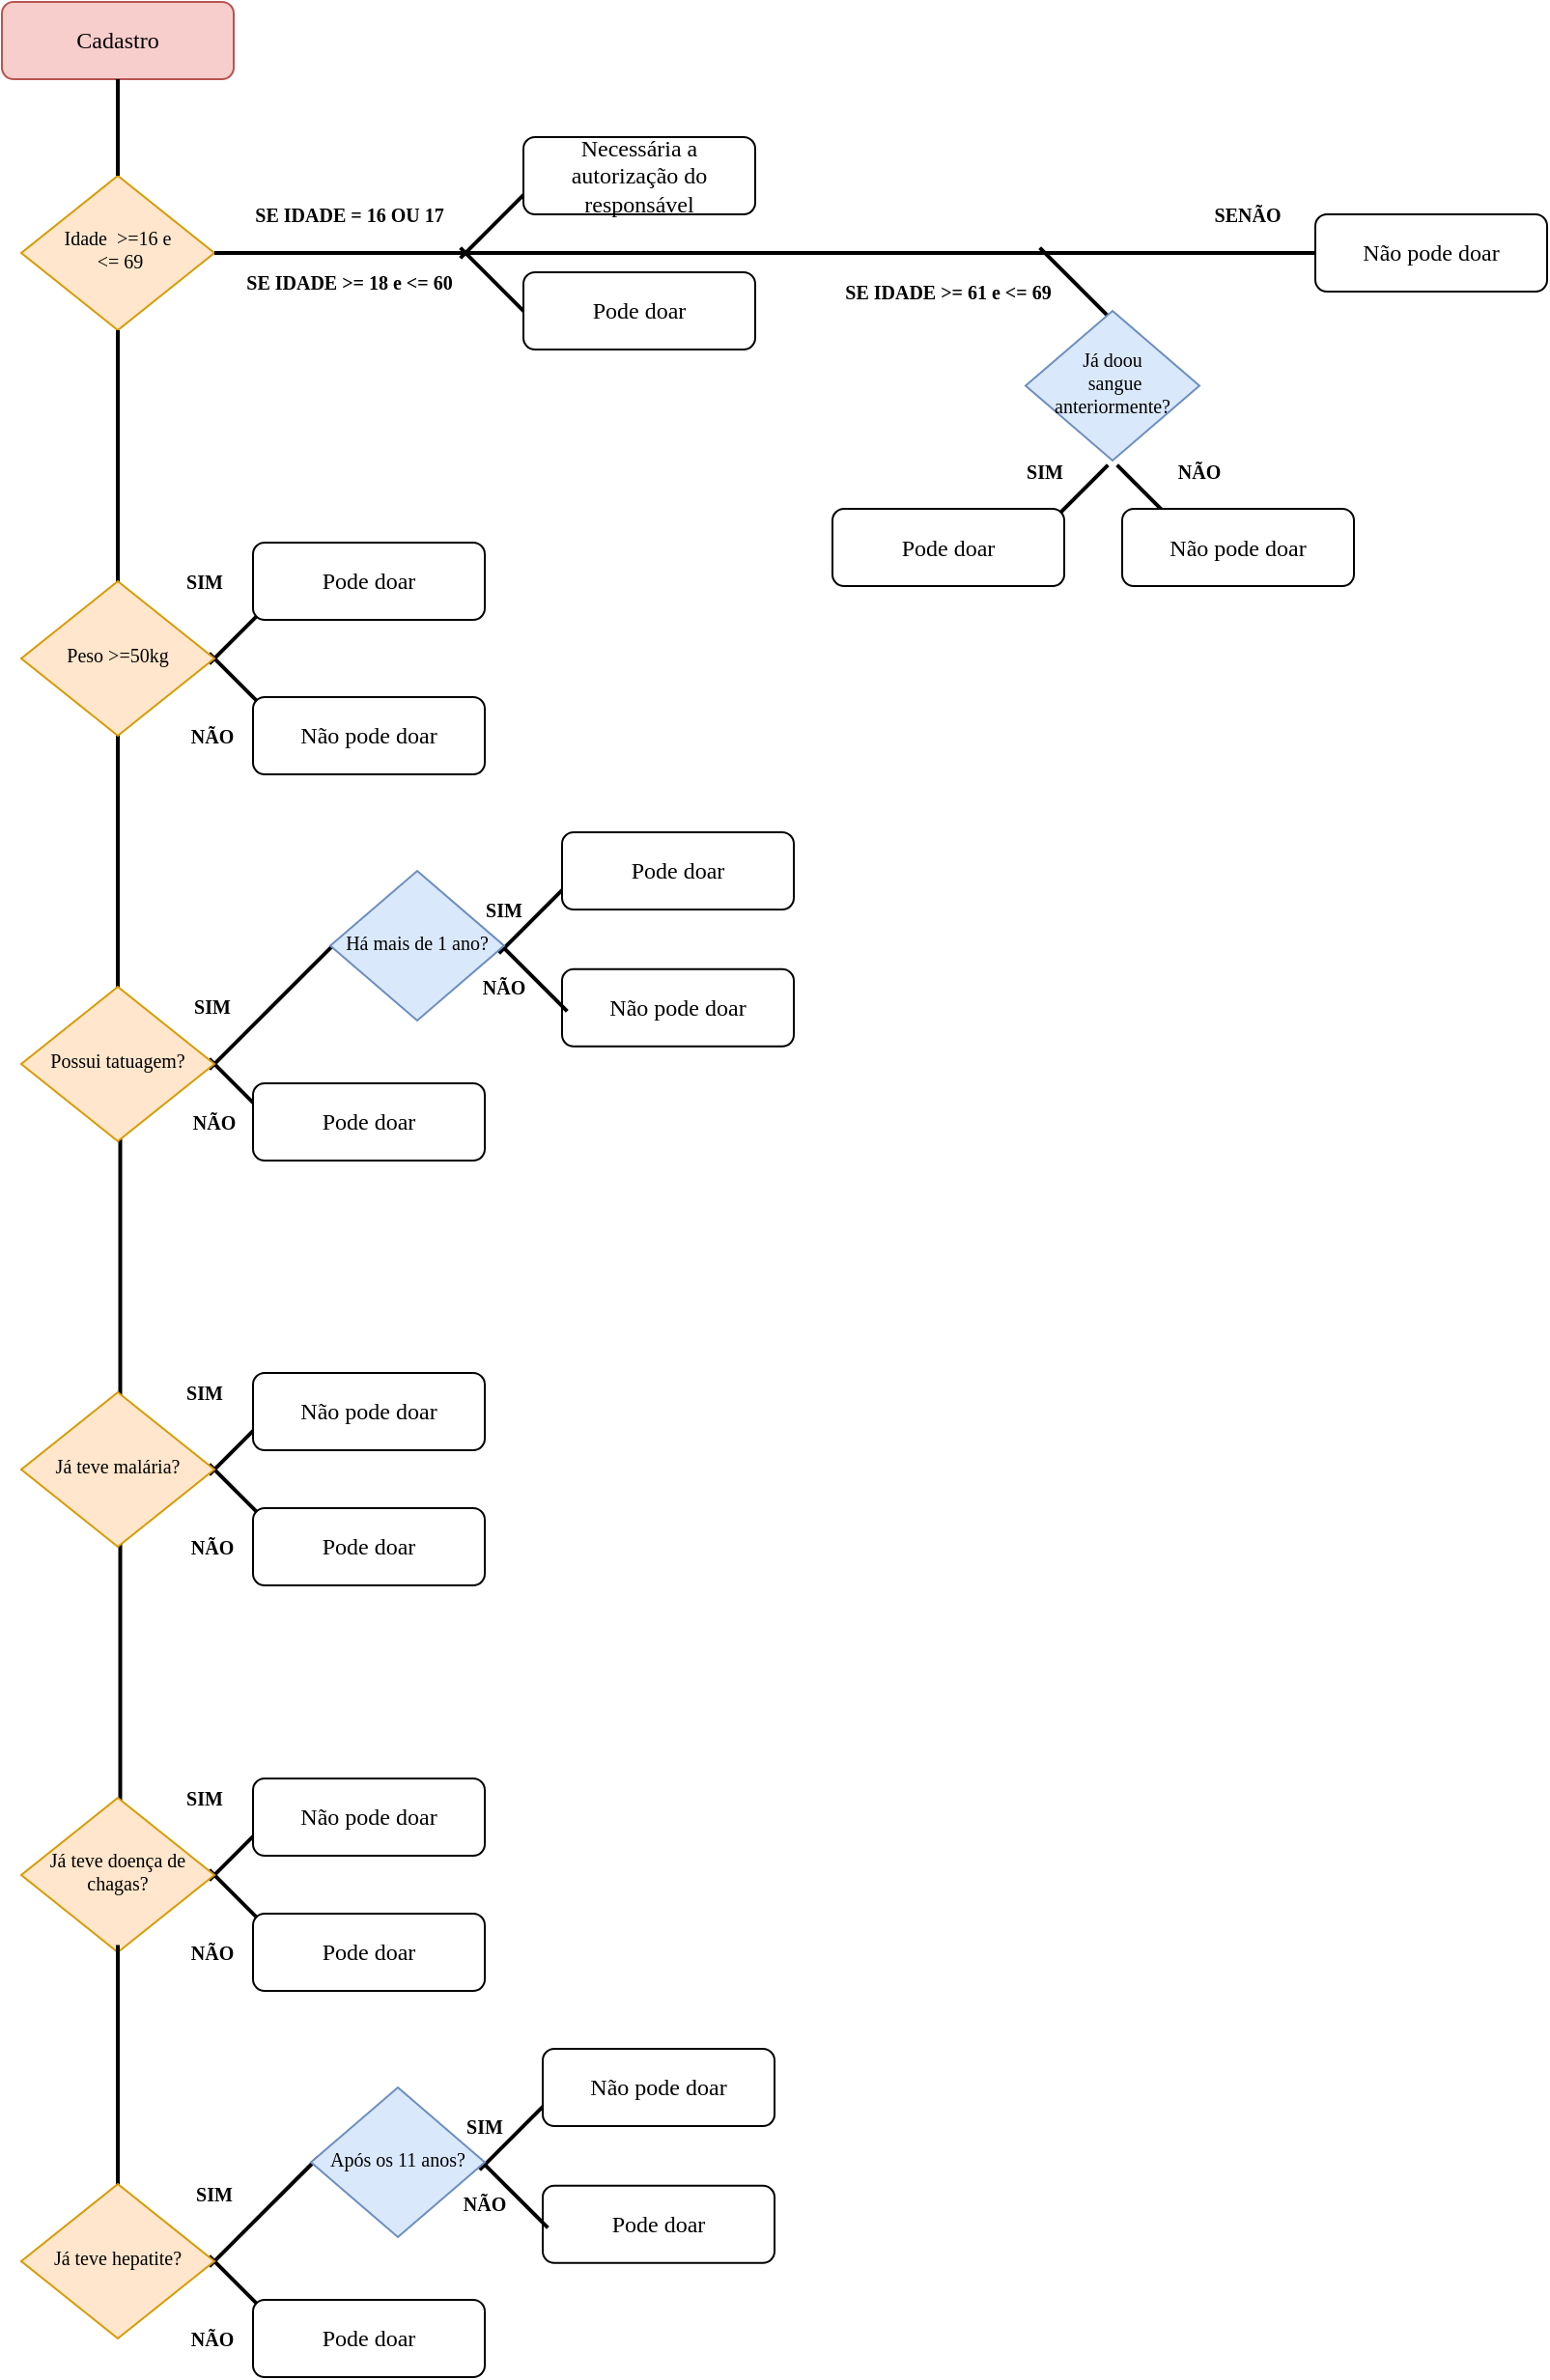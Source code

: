<mxfile version="20.2.7" type="github">
  <diagram id="C5RBs43oDa-KdzZeNtuy" name="Page-1">
    <mxGraphModel dx="1422" dy="794" grid="1" gridSize="10" guides="1" tooltips="1" connect="1" arrows="1" fold="1" page="1" pageScale="1" pageWidth="500000" pageHeight="500000" math="0" shadow="0">
      <root>
        <mxCell id="WIyWlLk6GJQsqaUBKTNV-0" />
        <mxCell id="WIyWlLk6GJQsqaUBKTNV-1" parent="WIyWlLk6GJQsqaUBKTNV-0" />
        <mxCell id="WIyWlLk6GJQsqaUBKTNV-3" value="Cadastro" style="rounded=1;whiteSpace=wrap;html=1;fontSize=12;glass=0;strokeWidth=1;shadow=0;fillColor=#f8cecc;strokeColor=#b85450;fontFamily=Montserrat;1,300&amp;family=Montserrat:wght@200&amp;family=Sanchez&amp;display=swap&quot; rel=&quot;stylesheet&quot;&gt;;" parent="WIyWlLk6GJQsqaUBKTNV-1" vertex="1">
          <mxGeometry x="160" y="80" width="120" height="40" as="geometry" />
        </mxCell>
        <mxCell id="WIyWlLk6GJQsqaUBKTNV-6" value="Idade&amp;nbsp; &amp;gt;=16 e&lt;br&gt;&amp;nbsp;&amp;lt;= 69" style="rhombus;whiteSpace=wrap;html=1;shadow=0;fontFamily=Montserrat;fontSize=10;align=center;strokeWidth=1;spacing=6;spacingTop=-4;fillColor=#ffe6cc;strokeColor=#d79b00;" parent="WIyWlLk6GJQsqaUBKTNV-1" vertex="1">
          <mxGeometry x="170" y="170" width="100" height="80" as="geometry" />
        </mxCell>
        <mxCell id="_vc62bu4L6rgQ7pUkIKq-5" value="" style="line;strokeWidth=2;html=1;fontSize=10;rotation=90;fontFamily=Montserrat;" vertex="1" parent="WIyWlLk6GJQsqaUBKTNV-1">
          <mxGeometry x="195" y="140" width="50" height="10" as="geometry" />
        </mxCell>
        <mxCell id="_vc62bu4L6rgQ7pUkIKq-12" value="" style="line;strokeWidth=2;html=1;fontSize=10;rotation=90;fontFamily=Montserrat;" vertex="1" parent="WIyWlLk6GJQsqaUBKTNV-1">
          <mxGeometry x="151.25" y="313.75" width="137.5" height="10" as="geometry" />
        </mxCell>
        <mxCell id="_vc62bu4L6rgQ7pUkIKq-15" value="" style="line;strokeWidth=2;html=1;fontSize=10;rotation=-45;fontFamily=Montserrat;" vertex="1" parent="WIyWlLk6GJQsqaUBKTNV-1">
          <mxGeometry x="260" y="400" width="50" height="10" as="geometry" />
        </mxCell>
        <mxCell id="_vc62bu4L6rgQ7pUkIKq-16" value="" style="line;strokeWidth=2;html=1;fontSize=10;rotation=45;fontFamily=Montserrat;" vertex="1" parent="WIyWlLk6GJQsqaUBKTNV-1">
          <mxGeometry x="260" y="430" width="50" height="10" as="geometry" />
        </mxCell>
        <mxCell id="_vc62bu4L6rgQ7pUkIKq-17" value="SIM" style="text;html=1;strokeColor=none;fillColor=none;align=center;verticalAlign=middle;whiteSpace=wrap;rounded=0;fontSize=10;fontFamily=Montserrat;fontStyle=1" vertex="1" parent="WIyWlLk6GJQsqaUBKTNV-1">
          <mxGeometry x="245" y="370" width="40" height="20" as="geometry" />
        </mxCell>
        <mxCell id="_vc62bu4L6rgQ7pUkIKq-18" value="NÃO" style="text;html=1;strokeColor=none;fillColor=none;align=center;verticalAlign=middle;whiteSpace=wrap;rounded=0;fontSize=10;fontFamily=Montserrat;fontStyle=1" vertex="1" parent="WIyWlLk6GJQsqaUBKTNV-1">
          <mxGeometry x="248.75" y="450" width="40" height="20" as="geometry" />
        </mxCell>
        <mxCell id="_vc62bu4L6rgQ7pUkIKq-19" value="Pode doar" style="rounded=1;whiteSpace=wrap;html=1;fontSize=12;glass=0;strokeWidth=1;shadow=0;fontFamily=Montserrat;" vertex="1" parent="WIyWlLk6GJQsqaUBKTNV-1">
          <mxGeometry x="290" y="360" width="120" height="40" as="geometry" />
        </mxCell>
        <mxCell id="_vc62bu4L6rgQ7pUkIKq-20" value="Não pode doar" style="rounded=1;whiteSpace=wrap;html=1;fontSize=12;glass=0;strokeWidth=1;shadow=0;fontFamily=Montserrat;" vertex="1" parent="WIyWlLk6GJQsqaUBKTNV-1">
          <mxGeometry x="290" y="440" width="120" height="40" as="geometry" />
        </mxCell>
        <mxCell id="_vc62bu4L6rgQ7pUkIKq-21" value="" style="line;strokeWidth=2;html=1;fontSize=10;rotation=0;fontFamily=Montserrat;fontStyle=0" vertex="1" parent="WIyWlLk6GJQsqaUBKTNV-1">
          <mxGeometry x="270" y="205" width="570" height="10" as="geometry" />
        </mxCell>
        <mxCell id="_vc62bu4L6rgQ7pUkIKq-22" value="" style="line;strokeWidth=2;html=1;fontSize=10;rotation=-225;fontFamily=Montserrat;" vertex="1" parent="WIyWlLk6GJQsqaUBKTNV-1">
          <mxGeometry x="390" y="190" width="50" height="10" as="geometry" />
        </mxCell>
        <mxCell id="_vc62bu4L6rgQ7pUkIKq-24" value="" style="line;strokeWidth=2;html=1;fontSize=10;rotation=-135;fontFamily=Montserrat;" vertex="1" parent="WIyWlLk6GJQsqaUBKTNV-1">
          <mxGeometry x="390" y="220" width="50" height="10" as="geometry" />
        </mxCell>
        <mxCell id="_vc62bu4L6rgQ7pUkIKq-25" value="SE IDADE = 16 OU 17" style="text;html=1;strokeColor=none;fillColor=none;align=center;verticalAlign=middle;whiteSpace=wrap;rounded=0;fontSize=10;fontFamily=Montserrat;fontStyle=1" vertex="1" parent="WIyWlLk6GJQsqaUBKTNV-1">
          <mxGeometry x="280" y="180" width="120" height="20" as="geometry" />
        </mxCell>
        <mxCell id="_vc62bu4L6rgQ7pUkIKq-26" value="SE IDADE &amp;gt;= 18 e &amp;lt;= 60" style="text;html=1;strokeColor=none;fillColor=none;align=center;verticalAlign=middle;whiteSpace=wrap;rounded=0;fontSize=10;fontFamily=Montserrat;fontStyle=1" vertex="1" parent="WIyWlLk6GJQsqaUBKTNV-1">
          <mxGeometry x="280" y="215" width="120" height="20" as="geometry" />
        </mxCell>
        <mxCell id="_vc62bu4L6rgQ7pUkIKq-27" value="Pode doar" style="rounded=1;whiteSpace=wrap;html=1;fontSize=12;glass=0;strokeWidth=1;shadow=0;fontFamily=Montserrat;" vertex="1" parent="WIyWlLk6GJQsqaUBKTNV-1">
          <mxGeometry x="430" y="220" width="120" height="40" as="geometry" />
        </mxCell>
        <mxCell id="_vc62bu4L6rgQ7pUkIKq-28" value="Necessária a autorização do responsável" style="rounded=1;whiteSpace=wrap;html=1;fontSize=12;glass=0;strokeWidth=1;shadow=0;fontFamily=Montserrat;" vertex="1" parent="WIyWlLk6GJQsqaUBKTNV-1">
          <mxGeometry x="430" y="150" width="120" height="40" as="geometry" />
        </mxCell>
        <mxCell id="_vc62bu4L6rgQ7pUkIKq-30" value="SENÃO" style="text;html=1;strokeColor=none;fillColor=none;align=center;verticalAlign=middle;whiteSpace=wrap;rounded=0;fontSize=10;fontFamily=Montserrat;fontStyle=1" vertex="1" parent="WIyWlLk6GJQsqaUBKTNV-1">
          <mxGeometry x="770" y="180" width="70" height="20" as="geometry" />
        </mxCell>
        <mxCell id="_vc62bu4L6rgQ7pUkIKq-32" value="Não pode doar" style="rounded=1;whiteSpace=wrap;html=1;fontSize=12;glass=0;strokeWidth=1;shadow=0;fontFamily=Montserrat;" vertex="1" parent="WIyWlLk6GJQsqaUBKTNV-1">
          <mxGeometry x="840" y="190" width="120" height="40" as="geometry" />
        </mxCell>
        <mxCell id="_vc62bu4L6rgQ7pUkIKq-38" value="" style="line;strokeWidth=2;html=1;fontSize=10;rotation=-135;fontFamily=Montserrat;" vertex="1" parent="WIyWlLk6GJQsqaUBKTNV-1">
          <mxGeometry x="690" y="220" width="50" height="10" as="geometry" />
        </mxCell>
        <mxCell id="_vc62bu4L6rgQ7pUkIKq-40" value="SE IDADE &amp;gt;= 61 e &amp;lt;= 69" style="text;html=1;strokeColor=none;fillColor=none;align=center;verticalAlign=middle;whiteSpace=wrap;rounded=0;fontSize=10;fontFamily=Montserrat;fontStyle=1" vertex="1" parent="WIyWlLk6GJQsqaUBKTNV-1">
          <mxGeometry x="590" y="220" width="120" height="20" as="geometry" />
        </mxCell>
        <mxCell id="_vc62bu4L6rgQ7pUkIKq-42" value="Já doou&lt;br&gt;&amp;nbsp;sangue anteriormente?" style="rhombus;whiteSpace=wrap;html=1;shadow=0;fontFamily=Montserrat;fontSize=10;align=center;strokeWidth=1;spacing=6;spacingTop=-4;fillColor=#dae8fc;strokeColor=#6c8ebf;" vertex="1" parent="WIyWlLk6GJQsqaUBKTNV-1">
          <mxGeometry x="690" y="240" width="90" height="77.5" as="geometry" />
        </mxCell>
        <mxCell id="_vc62bu4L6rgQ7pUkIKq-43" value="" style="line;strokeWidth=2;html=1;fontSize=10;rotation=-45;fontFamily=Montserrat;" vertex="1" parent="WIyWlLk6GJQsqaUBKTNV-1">
          <mxGeometry x="690" y="332.5" width="50" height="10" as="geometry" />
        </mxCell>
        <mxCell id="_vc62bu4L6rgQ7pUkIKq-44" value="SIM" style="text;html=1;strokeColor=none;fillColor=none;align=center;verticalAlign=middle;whiteSpace=wrap;rounded=0;fontSize=10;fontFamily=Montserrat;fontStyle=1" vertex="1" parent="WIyWlLk6GJQsqaUBKTNV-1">
          <mxGeometry x="680" y="312.5" width="40" height="20" as="geometry" />
        </mxCell>
        <mxCell id="_vc62bu4L6rgQ7pUkIKq-45" value="Pode doar" style="rounded=1;whiteSpace=wrap;html=1;fontSize=12;glass=0;strokeWidth=1;shadow=0;fontFamily=Montserrat;" vertex="1" parent="WIyWlLk6GJQsqaUBKTNV-1">
          <mxGeometry x="590" y="342.5" width="120" height="40" as="geometry" />
        </mxCell>
        <mxCell id="_vc62bu4L6rgQ7pUkIKq-46" value="" style="line;strokeWidth=2;html=1;fontSize=10;rotation=45;fontFamily=Montserrat;" vertex="1" parent="WIyWlLk6GJQsqaUBKTNV-1">
          <mxGeometry x="730" y="332.5" width="50" height="10" as="geometry" />
        </mxCell>
        <mxCell id="_vc62bu4L6rgQ7pUkIKq-47" value="Não pode doar" style="rounded=1;whiteSpace=wrap;html=1;fontSize=12;glass=0;strokeWidth=1;shadow=0;fontFamily=Montserrat;" vertex="1" parent="WIyWlLk6GJQsqaUBKTNV-1">
          <mxGeometry x="740" y="342.5" width="120" height="40" as="geometry" />
        </mxCell>
        <mxCell id="_vc62bu4L6rgQ7pUkIKq-48" value="NÃO" style="text;html=1;strokeColor=none;fillColor=none;align=center;verticalAlign=middle;whiteSpace=wrap;rounded=0;fontSize=10;fontFamily=Montserrat;fontStyle=1" vertex="1" parent="WIyWlLk6GJQsqaUBKTNV-1">
          <mxGeometry x="760" y="312.5" width="40" height="20" as="geometry" />
        </mxCell>
        <mxCell id="_vc62bu4L6rgQ7pUkIKq-54" value="" style="line;strokeWidth=2;html=1;fontSize=10;rotation=90;fontFamily=Montserrat;" vertex="1" parent="WIyWlLk6GJQsqaUBKTNV-1">
          <mxGeometry x="151.25" y="520" width="137.5" height="10" as="geometry" />
        </mxCell>
        <mxCell id="_vc62bu4L6rgQ7pUkIKq-13" value="Peso &amp;gt;=50kg" style="rhombus;whiteSpace=wrap;html=1;shadow=0;fontFamily=Montserrat;fontSize=10;align=center;strokeWidth=1;spacing=6;spacingTop=-4;fillColor=#ffe6cc;strokeColor=#d79b00;" vertex="1" parent="WIyWlLk6GJQsqaUBKTNV-1">
          <mxGeometry x="170" y="380" width="100" height="80" as="geometry" />
        </mxCell>
        <mxCell id="_vc62bu4L6rgQ7pUkIKq-55" value="" style="line;strokeWidth=2;html=1;fontSize=10;rotation=45;fontFamily=Montserrat;" vertex="1" parent="WIyWlLk6GJQsqaUBKTNV-1">
          <mxGeometry x="260" y="640" width="50" height="10" as="geometry" />
        </mxCell>
        <mxCell id="_vc62bu4L6rgQ7pUkIKq-56" value="NÃO" style="text;html=1;strokeColor=none;fillColor=none;align=center;verticalAlign=middle;whiteSpace=wrap;rounded=0;fontSize=10;fontFamily=Montserrat;fontStyle=1" vertex="1" parent="WIyWlLk6GJQsqaUBKTNV-1">
          <mxGeometry x="250" y="650" width="40" height="20" as="geometry" />
        </mxCell>
        <mxCell id="_vc62bu4L6rgQ7pUkIKq-57" value="Pode doar" style="rounded=1;whiteSpace=wrap;html=1;fontSize=12;glass=0;strokeWidth=1;shadow=0;fontFamily=Montserrat;" vertex="1" parent="WIyWlLk6GJQsqaUBKTNV-1">
          <mxGeometry x="290" y="640" width="120" height="40" as="geometry" />
        </mxCell>
        <mxCell id="_vc62bu4L6rgQ7pUkIKq-58" value="" style="line;strokeWidth=2;html=1;fontSize=10;rotation=-45;fontFamily=Montserrat;" vertex="1" parent="WIyWlLk6GJQsqaUBKTNV-1">
          <mxGeometry x="254.14" y="595.86" width="90" height="10" as="geometry" />
        </mxCell>
        <mxCell id="_vc62bu4L6rgQ7pUkIKq-59" value="SIM" style="text;html=1;strokeColor=none;fillColor=none;align=center;verticalAlign=middle;whiteSpace=wrap;rounded=0;fontSize=10;fontFamily=Montserrat;fontStyle=1" vertex="1" parent="WIyWlLk6GJQsqaUBKTNV-1">
          <mxGeometry x="248.75" y="590" width="40" height="20" as="geometry" />
        </mxCell>
        <mxCell id="_vc62bu4L6rgQ7pUkIKq-63" value="Não pode doar" style="rounded=1;whiteSpace=wrap;html=1;fontSize=12;glass=0;strokeWidth=1;shadow=0;fontFamily=Montserrat;" vertex="1" parent="WIyWlLk6GJQsqaUBKTNV-1">
          <mxGeometry x="450" y="580.86" width="120" height="40" as="geometry" />
        </mxCell>
        <mxCell id="_vc62bu4L6rgQ7pUkIKq-65" value="" style="line;strokeWidth=2;html=1;fontSize=10;rotation=45;fontFamily=Montserrat;" vertex="1" parent="WIyWlLk6GJQsqaUBKTNV-1">
          <mxGeometry x="410" y="580" width="50" height="10" as="geometry" />
        </mxCell>
        <mxCell id="_vc62bu4L6rgQ7pUkIKq-66" value="" style="line;strokeWidth=2;html=1;fontSize=10;rotation=-45;fontFamily=Montserrat;" vertex="1" parent="WIyWlLk6GJQsqaUBKTNV-1">
          <mxGeometry x="410" y="550" width="50" height="10" as="geometry" />
        </mxCell>
        <mxCell id="_vc62bu4L6rgQ7pUkIKq-67" value="SIM" style="text;html=1;strokeColor=none;fillColor=none;align=center;verticalAlign=middle;whiteSpace=wrap;rounded=0;fontSize=10;fontFamily=Montserrat;fontStyle=1" vertex="1" parent="WIyWlLk6GJQsqaUBKTNV-1">
          <mxGeometry x="400" y="540" width="40" height="20" as="geometry" />
        </mxCell>
        <mxCell id="_vc62bu4L6rgQ7pUkIKq-68" value="NÃO" style="text;html=1;strokeColor=none;fillColor=none;align=center;verticalAlign=middle;whiteSpace=wrap;rounded=0;fontSize=10;fontFamily=Montserrat;fontStyle=1" vertex="1" parent="WIyWlLk6GJQsqaUBKTNV-1">
          <mxGeometry x="400" y="580" width="40" height="20" as="geometry" />
        </mxCell>
        <mxCell id="_vc62bu4L6rgQ7pUkIKq-69" value="Pode doar" style="rounded=1;whiteSpace=wrap;html=1;fontSize=12;glass=0;strokeWidth=1;shadow=0;fontFamily=Montserrat;" vertex="1" parent="WIyWlLk6GJQsqaUBKTNV-1">
          <mxGeometry x="450" y="510" width="120" height="40" as="geometry" />
        </mxCell>
        <mxCell id="_vc62bu4L6rgQ7pUkIKq-77" value="" style="line;strokeWidth=2;html=1;fontSize=10;rotation=90;fontFamily=Montserrat;" vertex="1" parent="WIyWlLk6GJQsqaUBKTNV-1">
          <mxGeometry x="152.5" y="730" width="137.5" height="10" as="geometry" />
        </mxCell>
        <mxCell id="_vc62bu4L6rgQ7pUkIKq-53" value="Possui tatuagem?" style="rhombus;whiteSpace=wrap;html=1;shadow=0;fontFamily=Montserrat;fontSize=10;align=center;strokeWidth=1;spacing=6;spacingTop=-4;fillColor=#ffe6cc;strokeColor=#d79b00;" vertex="1" parent="WIyWlLk6GJQsqaUBKTNV-1">
          <mxGeometry x="170" y="590" width="100" height="80" as="geometry" />
        </mxCell>
        <mxCell id="_vc62bu4L6rgQ7pUkIKq-70" value="" style="line;strokeWidth=2;html=1;fontSize=10;rotation=-45;fontFamily=Montserrat;" vertex="1" parent="WIyWlLk6GJQsqaUBKTNV-1">
          <mxGeometry x="260" y="820" width="50" height="10" as="geometry" />
        </mxCell>
        <mxCell id="_vc62bu4L6rgQ7pUkIKq-71" value="" style="line;strokeWidth=2;html=1;fontSize=10;rotation=45;fontFamily=Montserrat;" vertex="1" parent="WIyWlLk6GJQsqaUBKTNV-1">
          <mxGeometry x="260" y="850" width="50" height="10" as="geometry" />
        </mxCell>
        <mxCell id="_vc62bu4L6rgQ7pUkIKq-72" value="SIM" style="text;html=1;strokeColor=none;fillColor=none;align=center;verticalAlign=middle;whiteSpace=wrap;rounded=0;fontSize=10;fontFamily=Montserrat;fontStyle=1" vertex="1" parent="WIyWlLk6GJQsqaUBKTNV-1">
          <mxGeometry x="245" y="790" width="40" height="20" as="geometry" />
        </mxCell>
        <mxCell id="_vc62bu4L6rgQ7pUkIKq-73" value="NÃO" style="text;html=1;strokeColor=none;fillColor=none;align=center;verticalAlign=middle;whiteSpace=wrap;rounded=0;fontSize=10;fontFamily=Montserrat;fontStyle=1" vertex="1" parent="WIyWlLk6GJQsqaUBKTNV-1">
          <mxGeometry x="248.75" y="870" width="40" height="20" as="geometry" />
        </mxCell>
        <mxCell id="_vc62bu4L6rgQ7pUkIKq-75" value="Pode doar" style="rounded=1;whiteSpace=wrap;html=1;fontSize=12;glass=0;strokeWidth=1;shadow=0;fontFamily=Montserrat;" vertex="1" parent="WIyWlLk6GJQsqaUBKTNV-1">
          <mxGeometry x="290" y="860" width="120" height="40" as="geometry" />
        </mxCell>
        <mxCell id="_vc62bu4L6rgQ7pUkIKq-74" value="Não pode doar" style="rounded=1;whiteSpace=wrap;html=1;fontSize=12;glass=0;strokeWidth=1;shadow=0;fontFamily=Montserrat;" vertex="1" parent="WIyWlLk6GJQsqaUBKTNV-1">
          <mxGeometry x="290" y="790" width="120" height="40" as="geometry" />
        </mxCell>
        <mxCell id="_vc62bu4L6rgQ7pUkIKq-85" value="" style="line;strokeWidth=2;html=1;fontSize=10;rotation=90;fontFamily=Montserrat;" vertex="1" parent="WIyWlLk6GJQsqaUBKTNV-1">
          <mxGeometry x="152.5" y="940" width="137.5" height="10" as="geometry" />
        </mxCell>
        <mxCell id="_vc62bu4L6rgQ7pUkIKq-76" value="Já teve malária?" style="rhombus;whiteSpace=wrap;html=1;shadow=0;fontFamily=Montserrat;fontSize=10;align=center;strokeWidth=1;spacing=6;spacingTop=-4;fillColor=#ffe6cc;strokeColor=#d79b00;" vertex="1" parent="WIyWlLk6GJQsqaUBKTNV-1">
          <mxGeometry x="170" y="800" width="100" height="80" as="geometry" />
        </mxCell>
        <mxCell id="_vc62bu4L6rgQ7pUkIKq-78" value="" style="line;strokeWidth=2;html=1;fontSize=10;rotation=-45;fontFamily=Montserrat;" vertex="1" parent="WIyWlLk6GJQsqaUBKTNV-1">
          <mxGeometry x="260" y="1030" width="50" height="10" as="geometry" />
        </mxCell>
        <mxCell id="_vc62bu4L6rgQ7pUkIKq-79" value="" style="line;strokeWidth=2;html=1;fontSize=10;rotation=45;fontFamily=Montserrat;" vertex="1" parent="WIyWlLk6GJQsqaUBKTNV-1">
          <mxGeometry x="260" y="1060" width="50" height="10" as="geometry" />
        </mxCell>
        <mxCell id="_vc62bu4L6rgQ7pUkIKq-80" value="SIM" style="text;html=1;strokeColor=none;fillColor=none;align=center;verticalAlign=middle;whiteSpace=wrap;rounded=0;fontSize=10;fontFamily=Montserrat;fontStyle=1" vertex="1" parent="WIyWlLk6GJQsqaUBKTNV-1">
          <mxGeometry x="245" y="1000" width="40" height="20" as="geometry" />
        </mxCell>
        <mxCell id="_vc62bu4L6rgQ7pUkIKq-81" value="NÃO" style="text;html=1;strokeColor=none;fillColor=none;align=center;verticalAlign=middle;whiteSpace=wrap;rounded=0;fontSize=10;fontFamily=Montserrat;fontStyle=1" vertex="1" parent="WIyWlLk6GJQsqaUBKTNV-1">
          <mxGeometry x="248.75" y="1080" width="40" height="20" as="geometry" />
        </mxCell>
        <mxCell id="_vc62bu4L6rgQ7pUkIKq-82" value="Pode doar" style="rounded=1;whiteSpace=wrap;html=1;fontSize=12;glass=0;strokeWidth=1;shadow=0;fontFamily=Montserrat;" vertex="1" parent="WIyWlLk6GJQsqaUBKTNV-1">
          <mxGeometry x="290" y="1070" width="120" height="40" as="geometry" />
        </mxCell>
        <mxCell id="_vc62bu4L6rgQ7pUkIKq-83" value="Já teve doença de chagas?" style="rhombus;whiteSpace=wrap;html=1;shadow=0;fontFamily=Montserrat;fontSize=10;align=center;strokeWidth=1;spacing=6;spacingTop=-4;fillColor=#ffe6cc;strokeColor=#d79b00;" vertex="1" parent="WIyWlLk6GJQsqaUBKTNV-1">
          <mxGeometry x="170" y="1010" width="100" height="80" as="geometry" />
        </mxCell>
        <mxCell id="_vc62bu4L6rgQ7pUkIKq-84" value="Não pode doar" style="rounded=1;whiteSpace=wrap;html=1;fontSize=12;glass=0;strokeWidth=1;shadow=0;fontFamily=Montserrat;" vertex="1" parent="WIyWlLk6GJQsqaUBKTNV-1">
          <mxGeometry x="290" y="1000" width="120" height="40" as="geometry" />
        </mxCell>
        <mxCell id="_vc62bu4L6rgQ7pUkIKq-86" value="" style="line;strokeWidth=2;html=1;fontSize=10;rotation=90;fontFamily=Montserrat;" vertex="1" parent="WIyWlLk6GJQsqaUBKTNV-1">
          <mxGeometry x="151.25" y="1150" width="137.5" height="10" as="geometry" />
        </mxCell>
        <mxCell id="_vc62bu4L6rgQ7pUkIKq-87" value="" style="line;strokeWidth=2;html=1;fontSize=10;rotation=-45;fontFamily=Montserrat;" vertex="1" parent="WIyWlLk6GJQsqaUBKTNV-1">
          <mxGeometry x="255.61" y="1219.39" width="80" height="10" as="geometry" />
        </mxCell>
        <mxCell id="_vc62bu4L6rgQ7pUkIKq-88" value="" style="line;strokeWidth=2;html=1;fontSize=10;rotation=45;fontFamily=Montserrat;" vertex="1" parent="WIyWlLk6GJQsqaUBKTNV-1">
          <mxGeometry x="260" y="1260" width="50" height="10" as="geometry" />
        </mxCell>
        <mxCell id="_vc62bu4L6rgQ7pUkIKq-89" value="SIM" style="text;html=1;strokeColor=none;fillColor=none;align=center;verticalAlign=middle;whiteSpace=wrap;rounded=0;fontSize=10;fontFamily=Montserrat;fontStyle=1" vertex="1" parent="WIyWlLk6GJQsqaUBKTNV-1">
          <mxGeometry x="250" y="1205" width="40" height="20" as="geometry" />
        </mxCell>
        <mxCell id="_vc62bu4L6rgQ7pUkIKq-90" value="NÃO" style="text;html=1;strokeColor=none;fillColor=none;align=center;verticalAlign=middle;whiteSpace=wrap;rounded=0;fontSize=10;fontFamily=Montserrat;fontStyle=1" vertex="1" parent="WIyWlLk6GJQsqaUBKTNV-1">
          <mxGeometry x="248.75" y="1280" width="40" height="20" as="geometry" />
        </mxCell>
        <mxCell id="_vc62bu4L6rgQ7pUkIKq-91" value="Pode doar" style="rounded=1;whiteSpace=wrap;html=1;fontSize=12;glass=0;strokeWidth=1;shadow=0;fontFamily=Montserrat;" vertex="1" parent="WIyWlLk6GJQsqaUBKTNV-1">
          <mxGeometry x="290" y="1270" width="120" height="40" as="geometry" />
        </mxCell>
        <mxCell id="_vc62bu4L6rgQ7pUkIKq-92" value="Já teve hepatite?" style="rhombus;whiteSpace=wrap;html=1;shadow=0;fontFamily=Montserrat;fontSize=10;align=center;strokeWidth=1;spacing=6;spacingTop=-4;fillColor=#ffe6cc;strokeColor=#d79b00;" vertex="1" parent="WIyWlLk6GJQsqaUBKTNV-1">
          <mxGeometry x="170" y="1210" width="100" height="80" as="geometry" />
        </mxCell>
        <mxCell id="_vc62bu4L6rgQ7pUkIKq-94" value="Pode doar" style="rounded=1;whiteSpace=wrap;html=1;fontSize=12;glass=0;strokeWidth=1;shadow=0;fontFamily=Montserrat;" vertex="1" parent="WIyWlLk6GJQsqaUBKTNV-1">
          <mxGeometry x="440" y="1210.86" width="120" height="40" as="geometry" />
        </mxCell>
        <mxCell id="_vc62bu4L6rgQ7pUkIKq-96" value="" style="line;strokeWidth=2;html=1;fontSize=10;rotation=45;fontFamily=Montserrat;" vertex="1" parent="WIyWlLk6GJQsqaUBKTNV-1">
          <mxGeometry x="400" y="1210" width="50" height="10" as="geometry" />
        </mxCell>
        <mxCell id="_vc62bu4L6rgQ7pUkIKq-97" value="" style="line;strokeWidth=2;html=1;fontSize=10;rotation=-45;fontFamily=Montserrat;" vertex="1" parent="WIyWlLk6GJQsqaUBKTNV-1">
          <mxGeometry x="400" y="1180" width="50" height="10" as="geometry" />
        </mxCell>
        <mxCell id="_vc62bu4L6rgQ7pUkIKq-98" value="SIM" style="text;html=1;strokeColor=none;fillColor=none;align=center;verticalAlign=middle;whiteSpace=wrap;rounded=0;fontSize=10;fontFamily=Montserrat;fontStyle=1" vertex="1" parent="WIyWlLk6GJQsqaUBKTNV-1">
          <mxGeometry x="390" y="1170" width="40" height="20" as="geometry" />
        </mxCell>
        <mxCell id="_vc62bu4L6rgQ7pUkIKq-99" value="NÃO" style="text;html=1;strokeColor=none;fillColor=none;align=center;verticalAlign=middle;whiteSpace=wrap;rounded=0;fontSize=10;fontFamily=Montserrat;fontStyle=1" vertex="1" parent="WIyWlLk6GJQsqaUBKTNV-1">
          <mxGeometry x="390" y="1210" width="40" height="20" as="geometry" />
        </mxCell>
        <mxCell id="_vc62bu4L6rgQ7pUkIKq-100" value="Não pode doar" style="rounded=1;whiteSpace=wrap;html=1;fontSize=12;glass=0;strokeWidth=1;shadow=0;fontFamily=Montserrat;" vertex="1" parent="WIyWlLk6GJQsqaUBKTNV-1">
          <mxGeometry x="440" y="1140" width="120" height="40" as="geometry" />
        </mxCell>
        <mxCell id="_vc62bu4L6rgQ7pUkIKq-95" value="Após os 11 anos?" style="rhombus;whiteSpace=wrap;html=1;shadow=0;fontFamily=Montserrat;fontSize=10;align=center;strokeWidth=1;spacing=6;spacingTop=-4;fillColor=#dae8fc;strokeColor=#6c8ebf;" vertex="1" parent="WIyWlLk6GJQsqaUBKTNV-1">
          <mxGeometry x="320" y="1160" width="90" height="77.5" as="geometry" />
        </mxCell>
        <mxCell id="_vc62bu4L6rgQ7pUkIKq-64" value="Há mais de 1 ano?" style="rhombus;whiteSpace=wrap;html=1;shadow=0;fontFamily=Montserrat;fontSize=10;align=center;strokeWidth=1;spacing=6;spacingTop=-4;fillColor=#dae8fc;strokeColor=#6c8ebf;" vertex="1" parent="WIyWlLk6GJQsqaUBKTNV-1">
          <mxGeometry x="330" y="530" width="90" height="77.5" as="geometry" />
        </mxCell>
      </root>
    </mxGraphModel>
  </diagram>
</mxfile>
